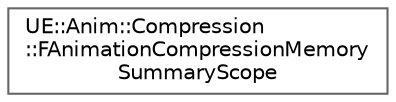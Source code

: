 digraph "Graphical Class Hierarchy"
{
 // INTERACTIVE_SVG=YES
 // LATEX_PDF_SIZE
  bgcolor="transparent";
  edge [fontname=Helvetica,fontsize=10,labelfontname=Helvetica,labelfontsize=10];
  node [fontname=Helvetica,fontsize=10,shape=box,height=0.2,width=0.4];
  rankdir="LR";
  Node0 [id="Node000000",label="UE::Anim::Compression\l::FAnimationCompressionMemory\lSummaryScope",height=0.2,width=0.4,color="grey40", fillcolor="white", style="filled",URL="$d5/d18/structUE_1_1Anim_1_1Compression_1_1FAnimationCompressionMemorySummaryScope.html",tooltip=" "];
}
